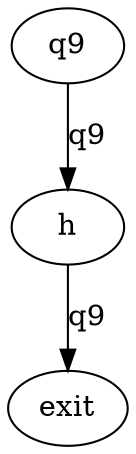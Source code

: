 digraph  {
h_198 [label=h, line=102, order=75];
q9_exit_199 [label=exit, order=8268];
q9 [label=q9, order=0];
h_198 -> q9_exit_199  [key=0, label=q9];
q9 -> h_198  [key=0, label=q9];
}
